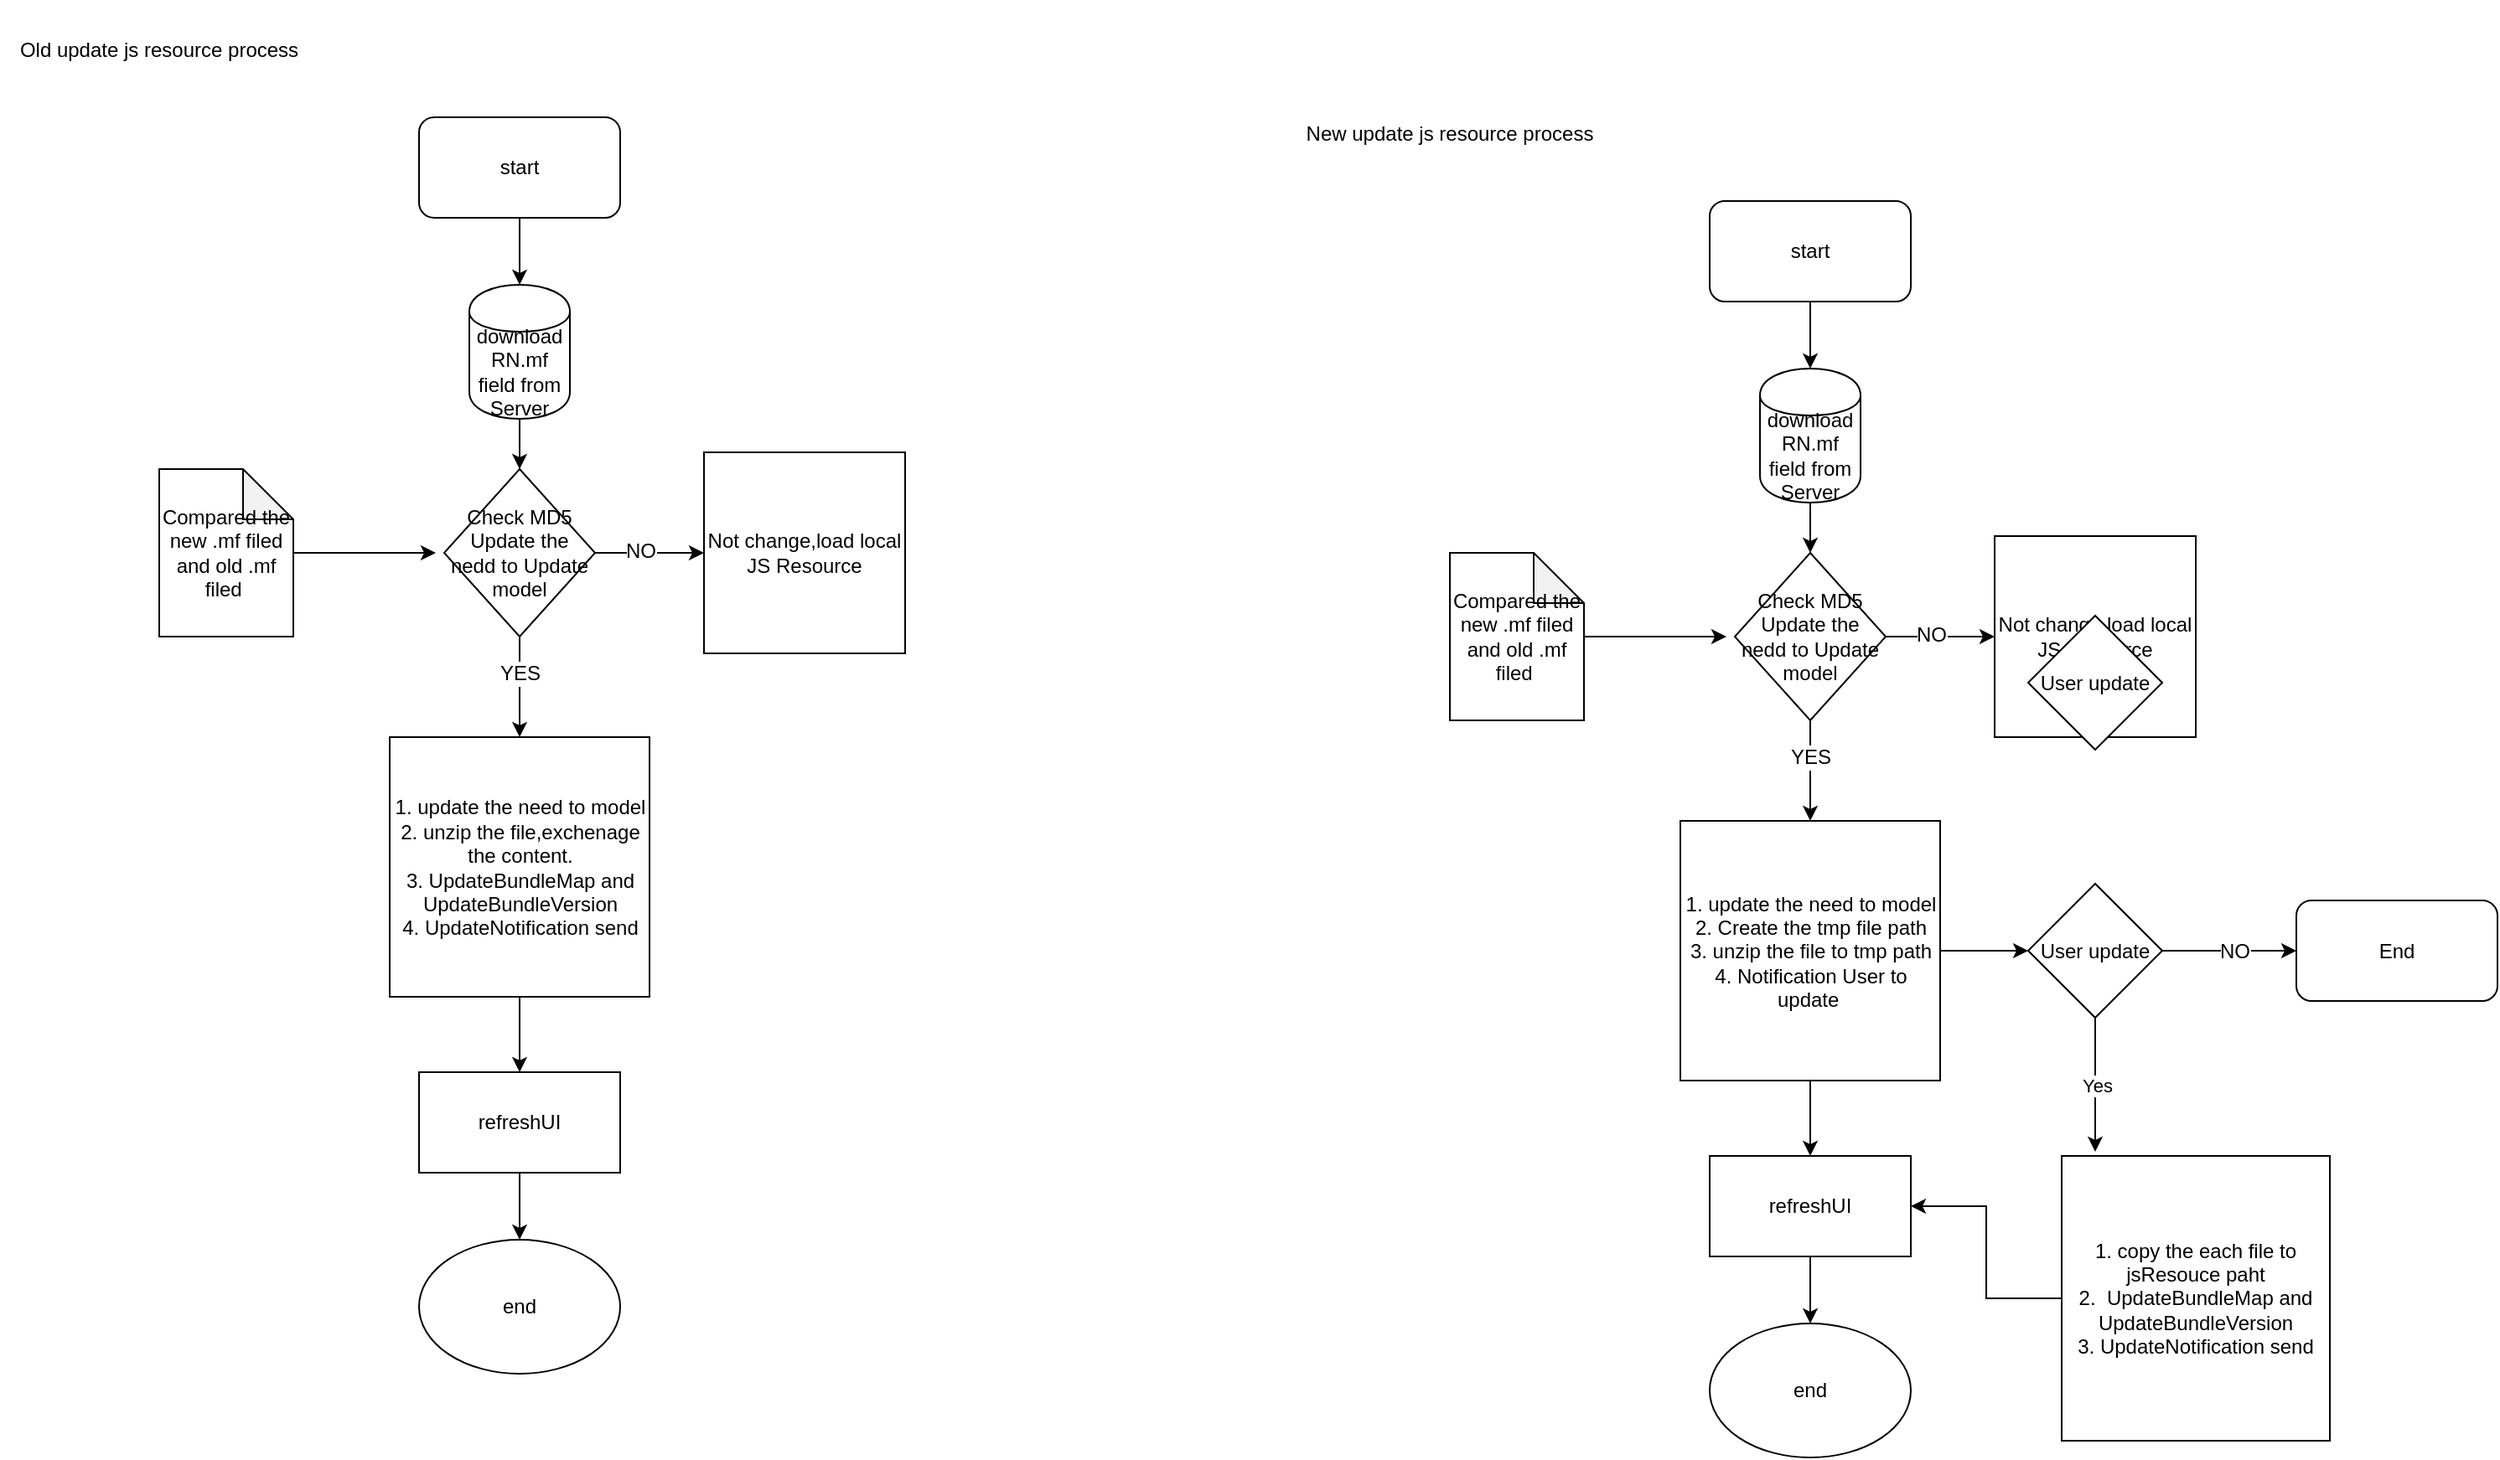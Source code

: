 <mxfile version="10.9.8" type="github"><diagram id="jweYw6e_cuAno958GXBT" name="Page-1"><mxGraphModel dx="1433" dy="720" grid="1" gridSize="10" guides="1" tooltips="1" connect="1" arrows="1" fold="1" page="1" pageScale="1" pageWidth="1654" pageHeight="2336" math="0" shadow="0"><root><mxCell id="0"/><mxCell id="1" parent="0"/><mxCell id="p9r173Tq1zXLV8hb7vDI-3" value="" style="edgeStyle=orthogonalEdgeStyle;rounded=0;orthogonalLoop=1;jettySize=auto;html=1;" edge="1" parent="1" source="p9r173Tq1zXLV8hb7vDI-2" target="p9r173Tq1zXLV8hb7vDI-4"><mxGeometry relative="1" as="geometry"><mxPoint x="900" y="170" as="targetPoint"/><Array as="points"/></mxGeometry></mxCell><mxCell id="p9r173Tq1zXLV8hb7vDI-2" value="start" style="rounded=1;whiteSpace=wrap;html=1;" vertex="1" parent="1"><mxGeometry x="270" y="80" width="120" height="60" as="geometry"/></mxCell><mxCell id="p9r173Tq1zXLV8hb7vDI-8" value="" style="edgeStyle=orthogonalEdgeStyle;rounded=0;orthogonalLoop=1;jettySize=auto;html=1;" edge="1" parent="1" source="p9r173Tq1zXLV8hb7vDI-4" target="p9r173Tq1zXLV8hb7vDI-7"><mxGeometry relative="1" as="geometry"/></mxCell><mxCell id="p9r173Tq1zXLV8hb7vDI-4" value="download RN.mf field from Server" style="shape=cylinder;whiteSpace=wrap;html=1;boundedLbl=1;backgroundOutline=1;" vertex="1" parent="1"><mxGeometry x="300" y="180" width="60" height="80" as="geometry"/></mxCell><mxCell id="p9r173Tq1zXLV8hb7vDI-6" value="Old update js resource process" style="text;html=1;strokeColor=none;fillColor=none;align=center;verticalAlign=middle;whiteSpace=wrap;rounded=0;" vertex="1" parent="1"><mxGeometry x="20" y="10" width="190" height="60" as="geometry"/></mxCell><mxCell id="p9r173Tq1zXLV8hb7vDI-10" value="" style="edgeStyle=orthogonalEdgeStyle;rounded=0;orthogonalLoop=1;jettySize=auto;html=1;" edge="1" parent="1" source="p9r173Tq1zXLV8hb7vDI-7" target="p9r173Tq1zXLV8hb7vDI-9"><mxGeometry relative="1" as="geometry"/></mxCell><mxCell id="p9r173Tq1zXLV8hb7vDI-14" value="YES" style="text;html=1;resizable=0;points=[];align=center;verticalAlign=middle;labelBackgroundColor=#ffffff;" vertex="1" connectable="0" parent="p9r173Tq1zXLV8hb7vDI-10"><mxGeometry x="-0.28" relative="1" as="geometry"><mxPoint as="offset"/></mxGeometry></mxCell><mxCell id="p9r173Tq1zXLV8hb7vDI-16" value="" style="edgeStyle=orthogonalEdgeStyle;rounded=0;orthogonalLoop=1;jettySize=auto;html=1;" edge="1" parent="1" source="p9r173Tq1zXLV8hb7vDI-7" target="p9r173Tq1zXLV8hb7vDI-15"><mxGeometry relative="1" as="geometry"/></mxCell><mxCell id="p9r173Tq1zXLV8hb7vDI-17" value="NO" style="text;html=1;resizable=0;points=[];align=center;verticalAlign=middle;labelBackgroundColor=#ffffff;" vertex="1" connectable="0" parent="p9r173Tq1zXLV8hb7vDI-16"><mxGeometry x="-0.169" y="1" relative="1" as="geometry"><mxPoint as="offset"/></mxGeometry></mxCell><mxCell id="p9r173Tq1zXLV8hb7vDI-7" value="Check MD5&lt;br&gt;Update the nedd to Update model" style="rhombus;whiteSpace=wrap;html=1;" vertex="1" parent="1"><mxGeometry x="285" y="290" width="90" height="100" as="geometry"/></mxCell><mxCell id="p9r173Tq1zXLV8hb7vDI-20" value="" style="edgeStyle=orthogonalEdgeStyle;rounded=0;orthogonalLoop=1;jettySize=auto;html=1;" edge="1" parent="1" source="p9r173Tq1zXLV8hb7vDI-9" target="p9r173Tq1zXLV8hb7vDI-19"><mxGeometry relative="1" as="geometry"/></mxCell><mxCell id="p9r173Tq1zXLV8hb7vDI-9" value="1. update the need to model&lt;br&gt;2.&amp;nbsp;unzip the file,exchenage the content.&lt;br&gt;3. UpdateBundleMap and UpdateBundleVersion&lt;br&gt;4. UpdateNotification send" style="whiteSpace=wrap;html=1;aspect=fixed;" vertex="1" parent="1"><mxGeometry x="252.5" y="450" width="155" height="155" as="geometry"/></mxCell><mxCell id="p9r173Tq1zXLV8hb7vDI-13" value="" style="edgeStyle=orthogonalEdgeStyle;rounded=0;orthogonalLoop=1;jettySize=auto;html=1;" edge="1" parent="1" source="p9r173Tq1zXLV8hb7vDI-11"><mxGeometry relative="1" as="geometry"><mxPoint x="280" y="340" as="targetPoint"/></mxGeometry></mxCell><mxCell id="p9r173Tq1zXLV8hb7vDI-11" value="Compared the new .mf filed and old .mf filed&amp;nbsp;" style="shape=note;whiteSpace=wrap;html=1;backgroundOutline=1;darkOpacity=0.05;" vertex="1" parent="1"><mxGeometry x="115" y="290" width="80" height="100" as="geometry"/></mxCell><mxCell id="p9r173Tq1zXLV8hb7vDI-15" value="Not change,load local JS Resource" style="whiteSpace=wrap;html=1;aspect=fixed;" vertex="1" parent="1"><mxGeometry x="440" y="280" width="120" height="120" as="geometry"/></mxCell><mxCell id="p9r173Tq1zXLV8hb7vDI-22" value="" style="edgeStyle=orthogonalEdgeStyle;rounded=0;orthogonalLoop=1;jettySize=auto;html=1;" edge="1" parent="1" source="p9r173Tq1zXLV8hb7vDI-19" target="p9r173Tq1zXLV8hb7vDI-21"><mxGeometry relative="1" as="geometry"/></mxCell><mxCell id="p9r173Tq1zXLV8hb7vDI-19" value="refreshUI" style="rounded=0;whiteSpace=wrap;html=1;" vertex="1" parent="1"><mxGeometry x="270" y="650" width="120" height="60" as="geometry"/></mxCell><mxCell id="p9r173Tq1zXLV8hb7vDI-21" value="end" style="ellipse;whiteSpace=wrap;html=1;" vertex="1" parent="1"><mxGeometry x="270" y="750" width="120" height="80" as="geometry"/></mxCell><mxCell id="p9r173Tq1zXLV8hb7vDI-23" value="" style="edgeStyle=orthogonalEdgeStyle;rounded=0;orthogonalLoop=1;jettySize=auto;html=1;" edge="1" parent="1" source="p9r173Tq1zXLV8hb7vDI-24" target="p9r173Tq1zXLV8hb7vDI-26"><mxGeometry relative="1" as="geometry"><mxPoint x="1670" y="220" as="targetPoint"/><Array as="points"/></mxGeometry></mxCell><mxCell id="p9r173Tq1zXLV8hb7vDI-24" value="start" style="rounded=1;whiteSpace=wrap;html=1;" vertex="1" parent="1"><mxGeometry x="1040" y="130" width="120" height="60" as="geometry"/></mxCell><mxCell id="p9r173Tq1zXLV8hb7vDI-25" value="" style="edgeStyle=orthogonalEdgeStyle;rounded=0;orthogonalLoop=1;jettySize=auto;html=1;" edge="1" parent="1" source="p9r173Tq1zXLV8hb7vDI-26" target="p9r173Tq1zXLV8hb7vDI-32"><mxGeometry relative="1" as="geometry"/></mxCell><mxCell id="p9r173Tq1zXLV8hb7vDI-26" value="download RN.mf field from Server" style="shape=cylinder;whiteSpace=wrap;html=1;boundedLbl=1;backgroundOutline=1;" vertex="1" parent="1"><mxGeometry x="1070" y="230" width="60" height="80" as="geometry"/></mxCell><mxCell id="p9r173Tq1zXLV8hb7vDI-27" value="New update js resource process" style="text;html=1;strokeColor=none;fillColor=none;align=center;verticalAlign=middle;whiteSpace=wrap;rounded=0;" vertex="1" parent="1"><mxGeometry x="790" y="60" width="190" height="60" as="geometry"/></mxCell><mxCell id="p9r173Tq1zXLV8hb7vDI-28" value="" style="edgeStyle=orthogonalEdgeStyle;rounded=0;orthogonalLoop=1;jettySize=auto;html=1;" edge="1" parent="1" source="p9r173Tq1zXLV8hb7vDI-32" target="p9r173Tq1zXLV8hb7vDI-34"><mxGeometry relative="1" as="geometry"/></mxCell><mxCell id="p9r173Tq1zXLV8hb7vDI-29" value="YES" style="text;html=1;resizable=0;points=[];align=center;verticalAlign=middle;labelBackgroundColor=#ffffff;" vertex="1" connectable="0" parent="p9r173Tq1zXLV8hb7vDI-28"><mxGeometry x="-0.28" relative="1" as="geometry"><mxPoint as="offset"/></mxGeometry></mxCell><mxCell id="p9r173Tq1zXLV8hb7vDI-30" value="" style="edgeStyle=orthogonalEdgeStyle;rounded=0;orthogonalLoop=1;jettySize=auto;html=1;" edge="1" parent="1" source="p9r173Tq1zXLV8hb7vDI-32" target="p9r173Tq1zXLV8hb7vDI-37"><mxGeometry relative="1" as="geometry"/></mxCell><mxCell id="p9r173Tq1zXLV8hb7vDI-31" value="NO" style="text;html=1;resizable=0;points=[];align=center;verticalAlign=middle;labelBackgroundColor=#ffffff;" vertex="1" connectable="0" parent="p9r173Tq1zXLV8hb7vDI-30"><mxGeometry x="-0.169" y="1" relative="1" as="geometry"><mxPoint as="offset"/></mxGeometry></mxCell><mxCell id="p9r173Tq1zXLV8hb7vDI-32" value="Check MD5&lt;br&gt;Update the nedd to Update model" style="rhombus;whiteSpace=wrap;html=1;" vertex="1" parent="1"><mxGeometry x="1055" y="340" width="90" height="100" as="geometry"/></mxCell><mxCell id="p9r173Tq1zXLV8hb7vDI-33" value="" style="edgeStyle=orthogonalEdgeStyle;rounded=0;orthogonalLoop=1;jettySize=auto;html=1;" edge="1" parent="1" source="p9r173Tq1zXLV8hb7vDI-34" target="p9r173Tq1zXLV8hb7vDI-39"><mxGeometry relative="1" as="geometry"/></mxCell><mxCell id="p9r173Tq1zXLV8hb7vDI-42" value="" style="edgeStyle=orthogonalEdgeStyle;rounded=0;orthogonalLoop=1;jettySize=auto;html=1;" edge="1" parent="1" source="p9r173Tq1zXLV8hb7vDI-34"><mxGeometry relative="1" as="geometry"><mxPoint x="1230" y="577.5" as="targetPoint"/></mxGeometry></mxCell><mxCell id="p9r173Tq1zXLV8hb7vDI-34" value="1. update the need to model&lt;br&gt;2. Create the tmp file path&lt;br&gt;3.&amp;nbsp;unzip the file to tmp path&lt;br&gt;4. Notification User to update&amp;nbsp;" style="whiteSpace=wrap;html=1;aspect=fixed;" vertex="1" parent="1"><mxGeometry x="1022.5" y="500" width="155" height="155" as="geometry"/></mxCell><mxCell id="p9r173Tq1zXLV8hb7vDI-35" value="" style="edgeStyle=orthogonalEdgeStyle;rounded=0;orthogonalLoop=1;jettySize=auto;html=1;" edge="1" parent="1" source="p9r173Tq1zXLV8hb7vDI-36"><mxGeometry relative="1" as="geometry"><mxPoint x="1050" y="390" as="targetPoint"/></mxGeometry></mxCell><mxCell id="p9r173Tq1zXLV8hb7vDI-36" value="Compared the new .mf filed and old .mf filed&amp;nbsp;" style="shape=note;whiteSpace=wrap;html=1;backgroundOutline=1;darkOpacity=0.05;" vertex="1" parent="1"><mxGeometry x="885" y="340" width="80" height="100" as="geometry"/></mxCell><mxCell id="p9r173Tq1zXLV8hb7vDI-37" value="Not change,load local JS Resource" style="whiteSpace=wrap;html=1;aspect=fixed;" vertex="1" parent="1"><mxGeometry x="1210" y="330" width="120" height="120" as="geometry"/></mxCell><mxCell id="p9r173Tq1zXLV8hb7vDI-38" value="" style="edgeStyle=orthogonalEdgeStyle;rounded=0;orthogonalLoop=1;jettySize=auto;html=1;" edge="1" parent="1" source="p9r173Tq1zXLV8hb7vDI-39" target="p9r173Tq1zXLV8hb7vDI-40"><mxGeometry relative="1" as="geometry"/></mxCell><mxCell id="p9r173Tq1zXLV8hb7vDI-39" value="refreshUI" style="rounded=0;whiteSpace=wrap;html=1;" vertex="1" parent="1"><mxGeometry x="1040" y="700" width="120" height="60" as="geometry"/></mxCell><mxCell id="p9r173Tq1zXLV8hb7vDI-40" value="end" style="ellipse;whiteSpace=wrap;html=1;" vertex="1" parent="1"><mxGeometry x="1040" y="800" width="120" height="80" as="geometry"/></mxCell><mxCell id="p9r173Tq1zXLV8hb7vDI-51" value="" style="edgeStyle=orthogonalEdgeStyle;rounded=0;orthogonalLoop=1;jettySize=auto;html=1;" edge="1" parent="1" source="p9r173Tq1zXLV8hb7vDI-45"><mxGeometry relative="1" as="geometry"><mxPoint x="1390" y="577.5" as="targetPoint"/></mxGeometry></mxCell><mxCell id="p9r173Tq1zXLV8hb7vDI-52" value="NO" style="text;html=1;resizable=0;points=[];align=center;verticalAlign=middle;labelBackgroundColor=#ffffff;" vertex="1" connectable="0" parent="p9r173Tq1zXLV8hb7vDI-51"><mxGeometry x="0.075" y="1" relative="1" as="geometry"><mxPoint y="1" as="offset"/></mxGeometry></mxCell><mxCell id="p9r173Tq1zXLV8hb7vDI-55" value="Yes" style="edgeStyle=orthogonalEdgeStyle;rounded=0;orthogonalLoop=1;jettySize=auto;html=1;" edge="1" parent="1" source="p9r173Tq1zXLV8hb7vDI-45"><mxGeometry relative="1" as="geometry"><mxPoint x="1270" y="697.5" as="targetPoint"/></mxGeometry></mxCell><mxCell id="p9r173Tq1zXLV8hb7vDI-45" value="User update" style="rhombus;whiteSpace=wrap;html=1;" vertex="1" parent="1"><mxGeometry x="1230" y="537.5" width="80" height="80" as="geometry"/></mxCell><mxCell id="p9r173Tq1zXLV8hb7vDI-47" value="User update" style="rhombus;whiteSpace=wrap;html=1;" vertex="1" parent="1"><mxGeometry x="1230" y="377.5" width="80" height="80" as="geometry"/></mxCell><mxCell id="p9r173Tq1zXLV8hb7vDI-53" value="End" style="rounded=1;whiteSpace=wrap;html=1;" vertex="1" parent="1"><mxGeometry x="1390" y="547.5" width="120" height="60" as="geometry"/></mxCell><mxCell id="p9r173Tq1zXLV8hb7vDI-61" style="edgeStyle=orthogonalEdgeStyle;rounded=0;orthogonalLoop=1;jettySize=auto;html=1;entryX=1;entryY=0.5;entryDx=0;entryDy=0;" edge="1" parent="1" source="p9r173Tq1zXLV8hb7vDI-56" target="p9r173Tq1zXLV8hb7vDI-39"><mxGeometry relative="1" as="geometry"/></mxCell><mxCell id="p9r173Tq1zXLV8hb7vDI-56" value="1. copy the each file to jsResouce paht&lt;br&gt;2.&amp;nbsp; UpdateBundleMap and UpdateBundleVersion&lt;br&gt;3. UpdateNotification send&lt;br&gt;" style="rounded=0;whiteSpace=wrap;html=1;" vertex="1" parent="1"><mxGeometry x="1250" y="700" width="160" height="170" as="geometry"/></mxCell></root></mxGraphModel></diagram></mxfile>